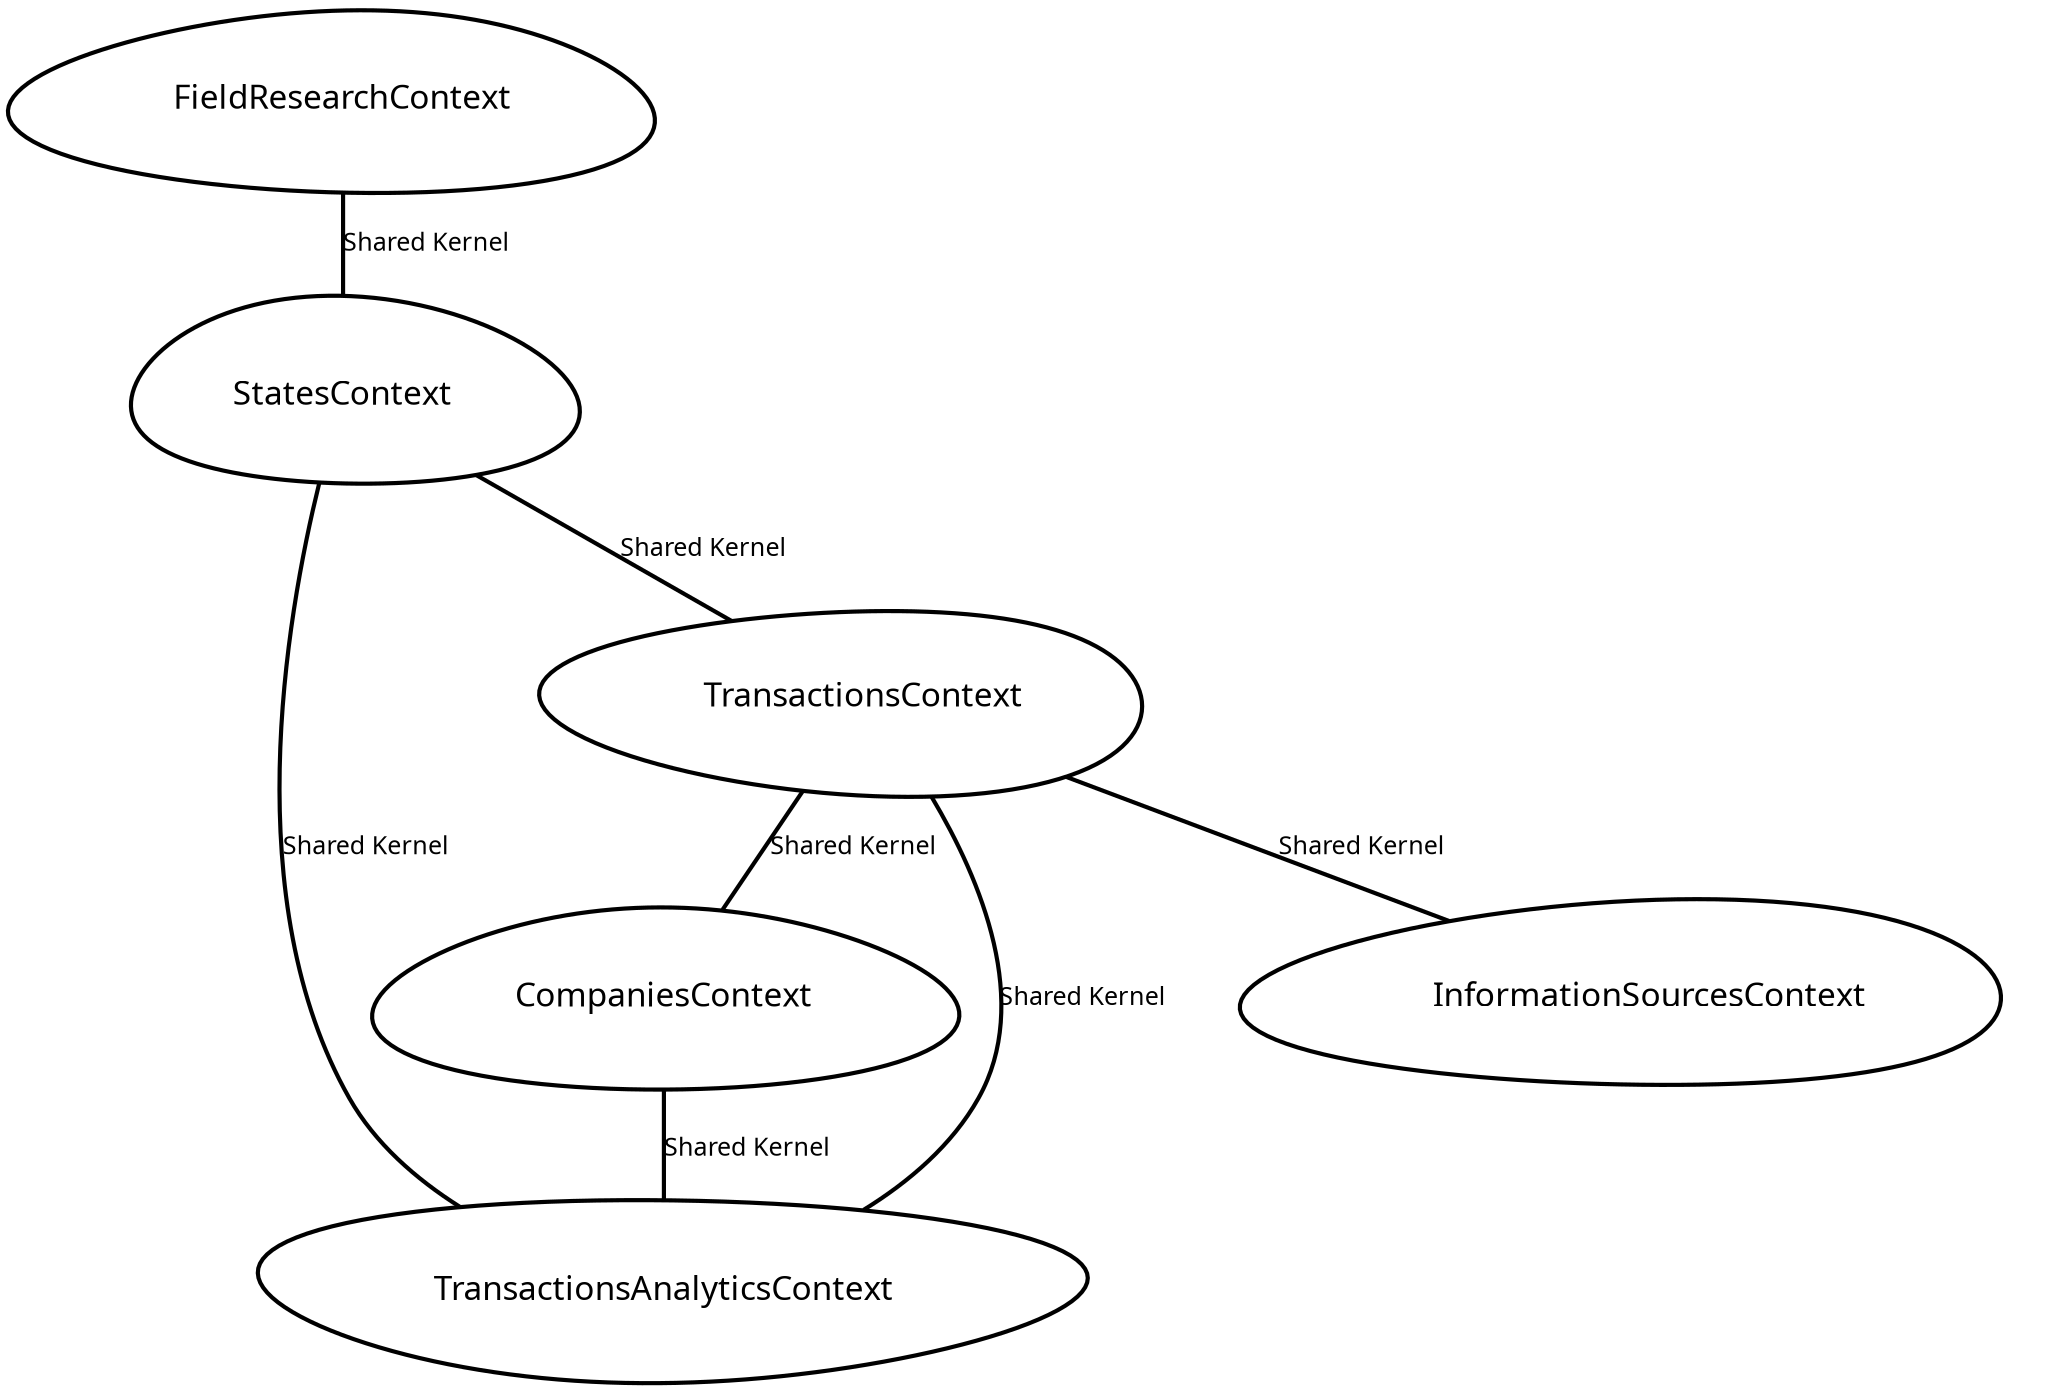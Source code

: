 digraph "ContextMapGraph" {
graph ["imagepath"="/tmp/GraphvizJava"]
"CompaniesContext" ["margin"="0.3","orientation"="2","shape"="egg","fontsize"="16","style"="bold","label"="CompaniesContext\n","fontname"="sans-serif"]
"TransactionsAnalyticsContext" ["margin"="0.3","orientation"="173","shape"="egg","fontsize"="16","style"="bold","label"="TransactionsAnalyticsContext\n","fontname"="sans-serif"]
"FieldResearchContext" ["margin"="0.3","orientation"="348","shape"="egg","fontsize"="16","style"="bold","label"="FieldResearchContext\n","fontname"="sans-serif"]
"StatesContext" ["margin"="0.3","orientation"="124","shape"="egg","fontsize"="16","style"="bold","label"="StatesContext\n","fontname"="sans-serif"]
"TransactionsContext" ["margin"="0.3","orientation"="325","shape"="egg","fontsize"="16","style"="bold","label"="TransactionsContext\n","fontname"="sans-serif"]
"InformationSourcesContext" ["margin"="0.3","orientation"="222","shape"="egg","fontsize"="16","style"="bold","label"="InformationSourcesContext\n","fontname"="sans-serif"]
"CompaniesContext" -> "TransactionsAnalyticsContext" ["fontsize"="12","style"="bold","label"="Shared Kernel","dir"="none","fontname"="sans-serif"]
"FieldResearchContext" -> "StatesContext" ["fontsize"="12","style"="bold","label"="Shared Kernel","dir"="none","fontname"="sans-serif"]
"StatesContext" -> "TransactionsContext" ["fontsize"="12","style"="bold","label"="Shared Kernel","dir"="none","fontname"="sans-serif"]
"StatesContext" -> "TransactionsAnalyticsContext" ["fontsize"="12","style"="bold","label"="Shared Kernel","dir"="none","fontname"="sans-serif"]
"TransactionsContext" -> "CompaniesContext" ["fontsize"="12","style"="bold","label"="Shared Kernel","dir"="none","fontname"="sans-serif"]
"TransactionsContext" -> "InformationSourcesContext" ["fontsize"="12","style"="bold","label"="Shared Kernel","dir"="none","fontname"="sans-serif"]
"TransactionsContext" -> "TransactionsAnalyticsContext" ["fontsize"="12","style"="bold","label"="Shared Kernel","dir"="none","fontname"="sans-serif"]
}